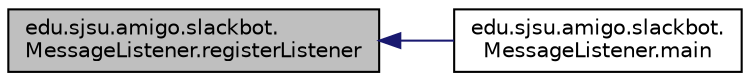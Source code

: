 digraph "edu.sjsu.amigo.slackbot.MessageListener.registerListener"
{
  edge [fontname="Helvetica",fontsize="10",labelfontname="Helvetica",labelfontsize="10"];
  node [fontname="Helvetica",fontsize="10",shape=record];
  rankdir="LR";
  Node4 [label="edu.sjsu.amigo.slackbot.\lMessageListener.registerListener",height=0.2,width=0.4,color="black", fillcolor="grey75", style="filled", fontcolor="black"];
  Node4 -> Node5 [dir="back",color="midnightblue",fontsize="10",style="solid",fontname="Helvetica"];
  Node5 [label="edu.sjsu.amigo.slackbot.\lMessageListener.main",height=0.2,width=0.4,color="black", fillcolor="white", style="filled",URL="$classedu_1_1sjsu_1_1amigo_1_1slackbot_1_1_message_listener.html#aad47f204592f42f9e483629b13c75b41"];
}
